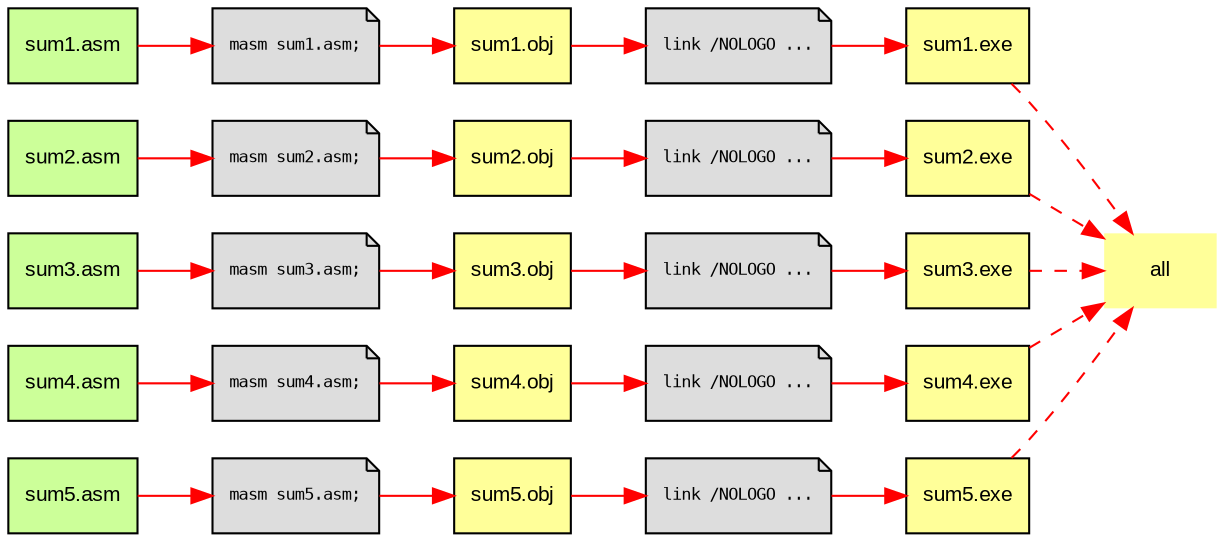 digraph all {
	graph [rankdir=LR, ratio=auto];
	node [label="\N", fillcolor="#ffff99", fontname=Arial, fontsize=10, shape=box, style=filled];
	edge [color=red];
	all [label=all, shape=plaintext];
	node1 [label="sum1.exe"];
	node2 [label="link /NOLOGO ...\l", fillcolor="#dddddd", fontname=Monospace, fontsize=8, shape=note];
	node3 [label="sum1.obj"];
	node4 [label="masm sum1.asm;\l", fillcolor="#dddddd", fontname=Monospace, fontsize=8, shape=note];
	node5 [label="sum1.asm", fillcolor="#ccff99", URL=sum1_asm];
	node6 [label="sum2.exe"];
	node7 [label="link /NOLOGO ...\l", fillcolor="#dddddd", fontname=Monospace, fontsize=8, shape=note];
	node8 [label="sum2.obj"];
	node9 [label="masm sum2.asm;\l", fillcolor="#dddddd", fontname=Monospace, fontsize=8, shape=note];
	node10 [label="sum2.asm", fillcolor="#ccff99", URL=sum2_asm];
	node11 [label="sum3.exe"];
	node12 [label="link /NOLOGO ...\l", fillcolor="#dddddd", fontname=Monospace, fontsize=8, shape=note];
	node13 [label="sum3.obj"];
	node14 [label="masm sum3.asm;\l", fillcolor="#dddddd", fontname=Monospace, fontsize=8, shape=note];
	node15 [label="sum3.asm", fillcolor="#ccff99", URL=sum3_asm];
	node16 [label="sum4.exe"];
	node17 [label="link /NOLOGO ...\l", fillcolor="#dddddd", fontname=Monospace, fontsize=8, shape=note];
	node18 [label="sum4.obj"];
	node19 [label="masm sum4.asm;\l", fillcolor="#dddddd", fontname=Monospace, fontsize=8, shape=note];
	node20 [label="sum4.asm", fillcolor="#ccff99", URL=sum4_asm];
	node21 [label="sum5.exe"];
	node22 [label="link /NOLOGO ...\l", fillcolor="#dddddd", fontname=Monospace, fontsize=8, shape=note];
	node23 [label="sum5.obj"];
	node24 [label="masm sum5.asm;\l", fillcolor="#dddddd", fontname=Monospace, fontsize=8, shape=note];
	node25 [label="sum5.asm", fillcolor="#ccff99", URL=sum5_asm];
	node2 -> node1;
	node4 -> node3;
	node7 -> node6;
	node9 -> node8;
	node12 -> node11;
	node14 -> node13;
	node17 -> node16;
	node19 -> node18;
	node22 -> node21;
	node24 -> node23;
	node5 -> node4;
	node1 -> all [style=dashed];
	node3 -> node2;
	node10 -> node9;
	node6 -> all [style=dashed];
	node8 -> node7;
	node15 -> node14;
	node11 -> all [style=dashed];
	node13 -> node12;
	node20 -> node19;
	node16 -> all [style=dashed];
	node18 -> node17;
	node25 -> node24;
	node21 -> all [style=dashed];
	node23 -> node22;
}
